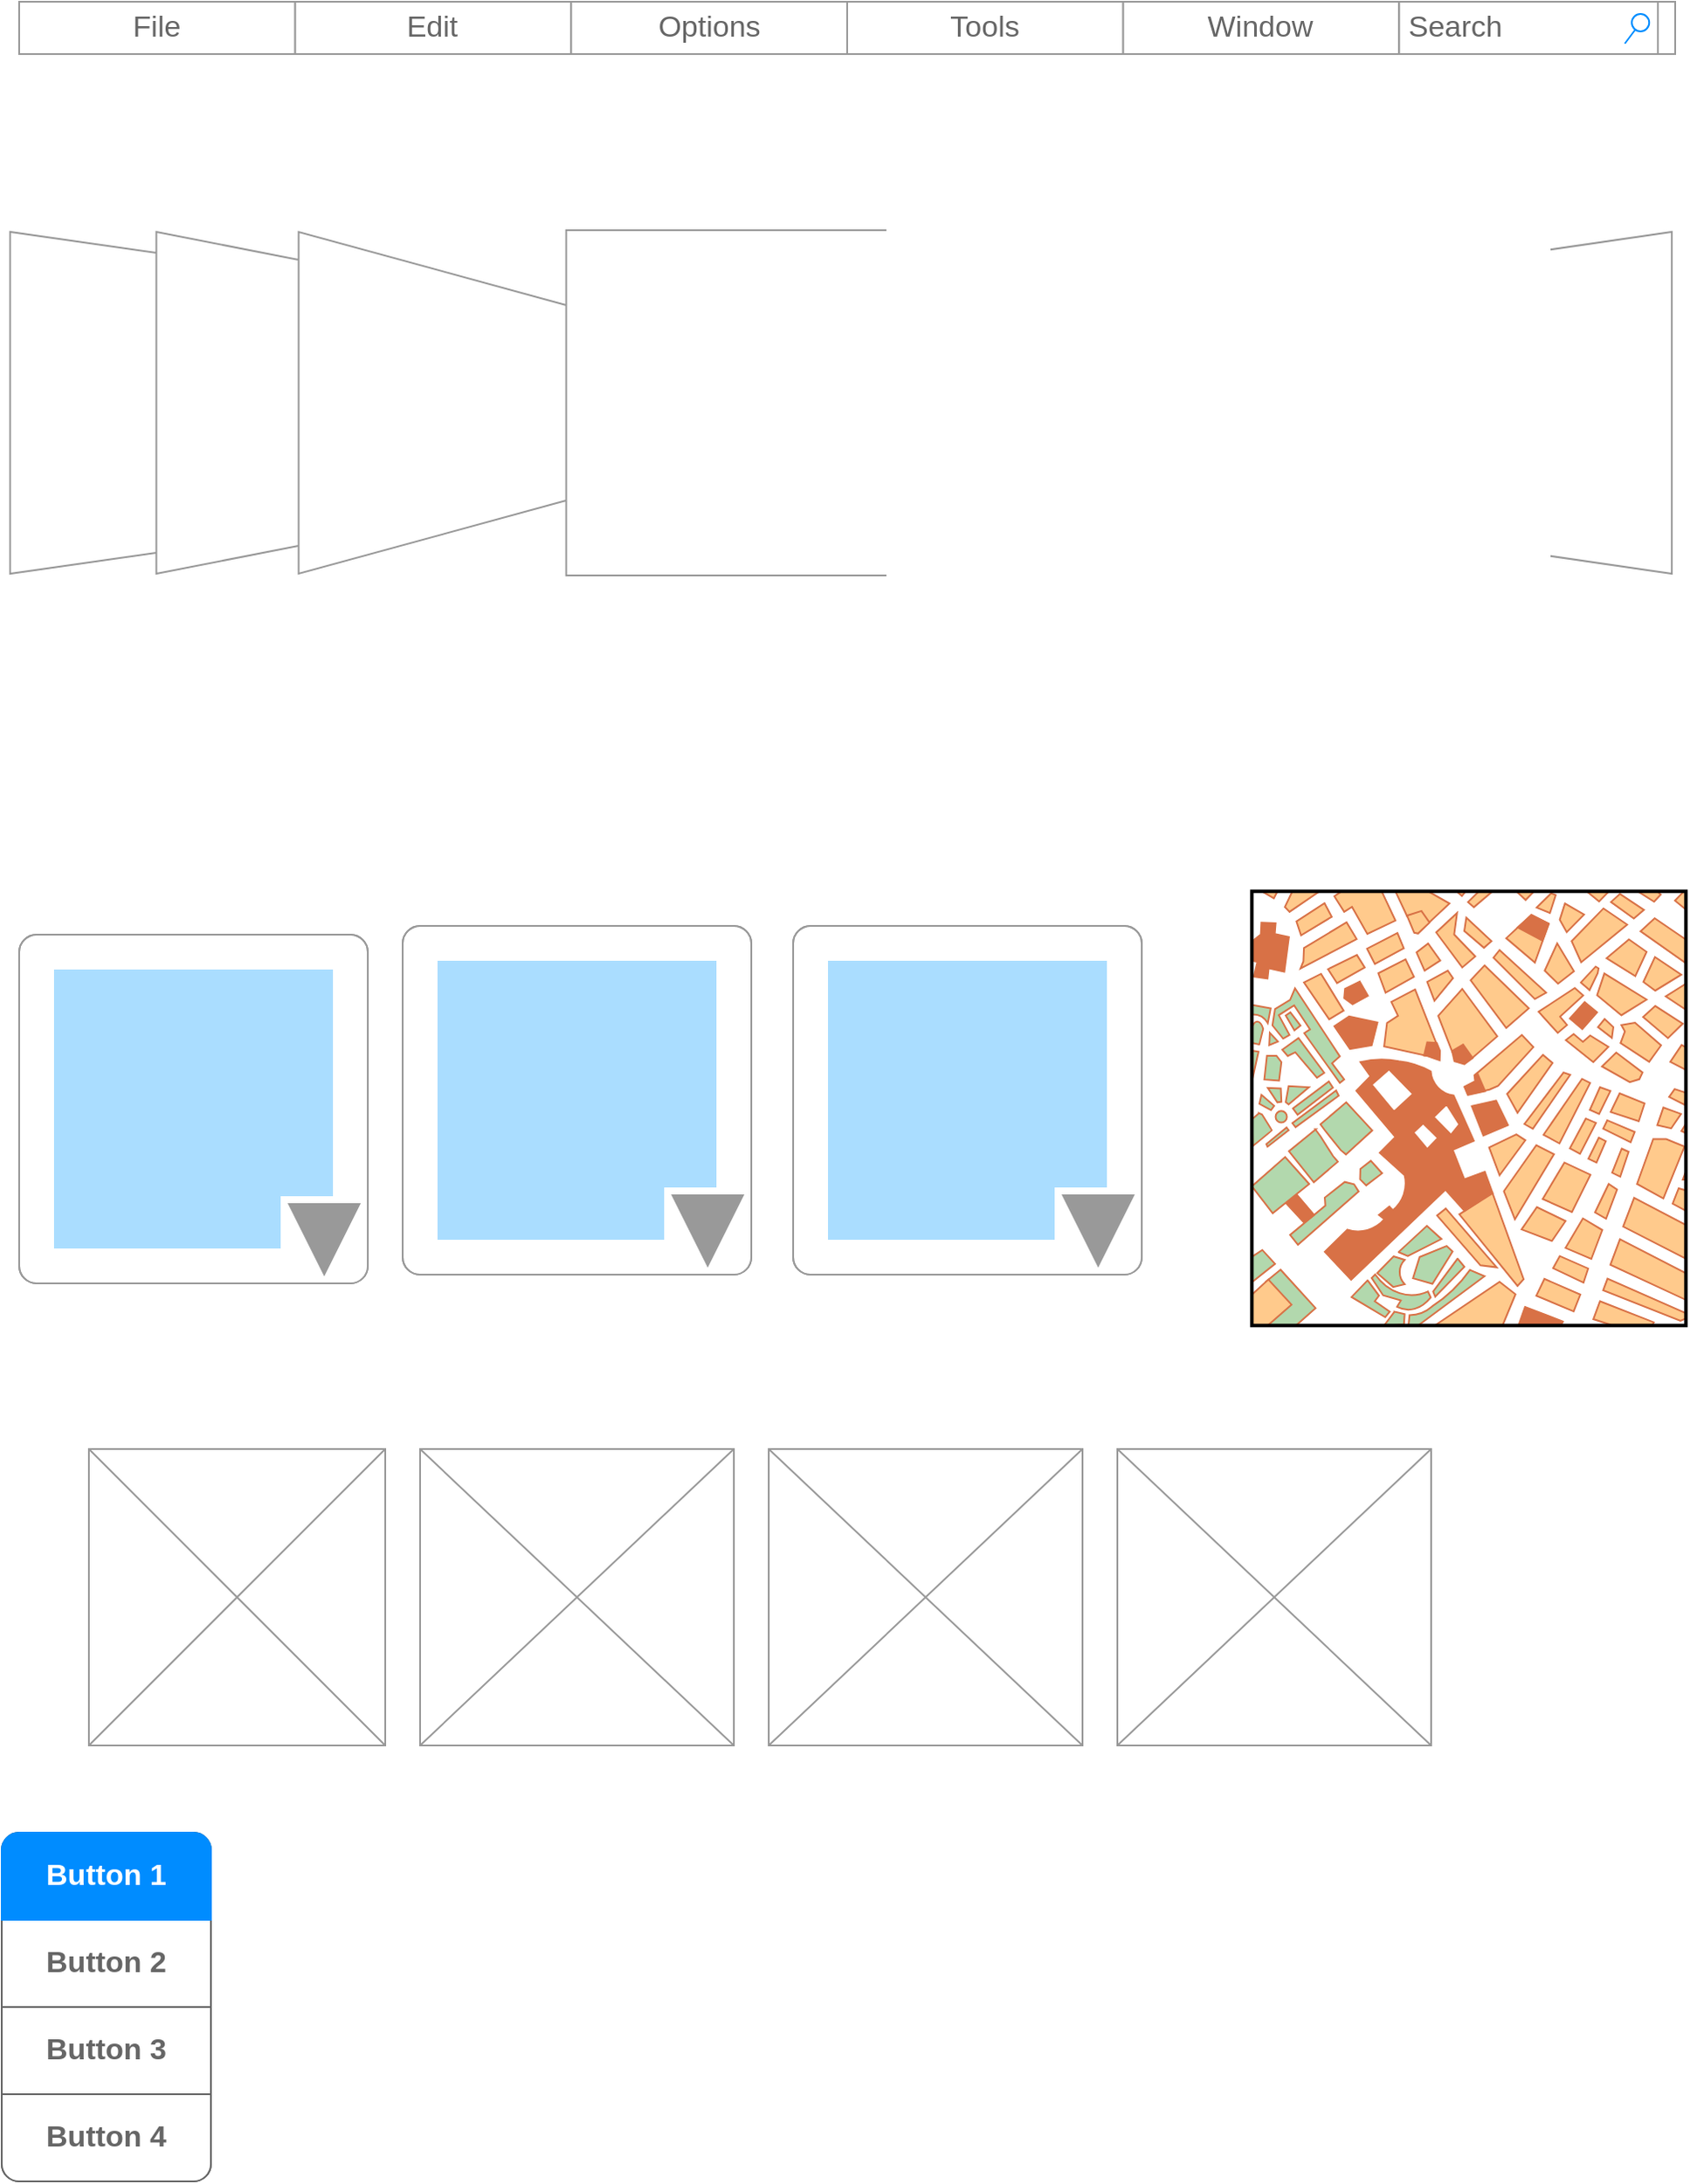 <mxfile version="22.0.4" type="github">
  <diagram name="Página-1" id="HCnr4QrBr8pXMR9z24At">
    <mxGraphModel dx="1877" dy="566" grid="1" gridSize="10" guides="1" tooltips="1" connect="1" arrows="1" fold="1" page="1" pageScale="1" pageWidth="827" pageHeight="1169" math="0" shadow="0">
      <root>
        <mxCell id="0" />
        <mxCell id="1" parent="0" />
        <mxCell id="MMqQCjmZoYIwQeJdLbtn-1" value="" style="verticalLabelPosition=bottom;shadow=0;dashed=0;align=center;html=1;verticalAlign=top;strokeWidth=1;shape=mxgraph.mockup.misc.map;" vertex="1" parent="1">
          <mxGeometry x="577" y="510" width="250" height="250" as="geometry" />
        </mxCell>
        <mxCell id="MMqQCjmZoYIwQeJdLbtn-4" value="" style="strokeWidth=1;shadow=0;dashed=0;align=center;html=1;shape=mxgraph.mockup.forms.rrect;rSize=0;strokeColor=#999999;" vertex="1" parent="1">
          <mxGeometry x="-130" width="950" height="30" as="geometry" />
        </mxCell>
        <mxCell id="MMqQCjmZoYIwQeJdLbtn-5" value="File" style="strokeColor=inherit;fillColor=inherit;gradientColor=inherit;strokeWidth=1;shadow=0;dashed=0;align=center;html=1;shape=mxgraph.mockup.forms.rrect;rSize=0;fontSize=17;fontColor=#666666;whiteSpace=wrap;" vertex="1" parent="MMqQCjmZoYIwQeJdLbtn-4">
          <mxGeometry width="158.333" height="30" as="geometry" />
        </mxCell>
        <mxCell id="MMqQCjmZoYIwQeJdLbtn-6" value="Edit" style="strokeColor=inherit;fillColor=inherit;gradientColor=inherit;strokeWidth=1;shadow=0;dashed=0;align=center;html=1;shape=mxgraph.mockup.forms.rrect;rSize=0;fontSize=17;fontColor=#666666;whiteSpace=wrap;" vertex="1" parent="MMqQCjmZoYIwQeJdLbtn-4">
          <mxGeometry x="158.333" width="158.333" height="30" as="geometry" />
        </mxCell>
        <mxCell id="MMqQCjmZoYIwQeJdLbtn-8" value="Tools" style="strokeColor=inherit;fillColor=inherit;gradientColor=inherit;strokeWidth=1;shadow=0;dashed=0;align=center;html=1;shape=mxgraph.mockup.forms.rrect;rSize=0;fontSize=17;fontColor=#666666;whiteSpace=wrap;" vertex="1" parent="MMqQCjmZoYIwQeJdLbtn-4">
          <mxGeometry x="475" width="158.333" height="30" as="geometry" />
        </mxCell>
        <mxCell id="MMqQCjmZoYIwQeJdLbtn-9" value="Window" style="strokeColor=inherit;fillColor=inherit;gradientColor=inherit;strokeWidth=1;shadow=0;dashed=0;align=center;html=1;shape=mxgraph.mockup.forms.rrect;rSize=0;fontSize=17;fontColor=#666666;whiteSpace=wrap;" vertex="1" parent="MMqQCjmZoYIwQeJdLbtn-4">
          <mxGeometry x="633.333" width="158.333" height="30" as="geometry" />
        </mxCell>
        <mxCell id="MMqQCjmZoYIwQeJdLbtn-10" value="Help" style="strokeColor=inherit;fillColor=inherit;gradientColor=inherit;strokeWidth=1;shadow=0;dashed=0;align=center;html=1;shape=mxgraph.mockup.forms.rrect;rSize=0;fontSize=17;fontColor=#666666;whiteSpace=wrap;" vertex="1" parent="MMqQCjmZoYIwQeJdLbtn-4">
          <mxGeometry x="791.667" width="158.333" height="30" as="geometry" />
        </mxCell>
        <mxCell id="MMqQCjmZoYIwQeJdLbtn-7" value="Options" style="strokeColor=inherit;fillColor=inherit;gradientColor=inherit;strokeWidth=1;shadow=0;dashed=0;align=center;html=1;shape=mxgraph.mockup.forms.rrect;rSize=0;fontSize=17;fontColor=#666666;whiteSpace=wrap;" vertex="1" parent="MMqQCjmZoYIwQeJdLbtn-4">
          <mxGeometry x="316.667" width="158.333" height="30" as="geometry" />
        </mxCell>
        <mxCell id="MMqQCjmZoYIwQeJdLbtn-11" value="Search" style="strokeWidth=1;shadow=0;dashed=0;align=center;html=1;shape=mxgraph.mockup.forms.searchBox;strokeColor=#999999;mainText=;strokeColor2=#008cff;fontColor=#666666;fontSize=17;align=left;spacingLeft=3;whiteSpace=wrap;" vertex="1" parent="MMqQCjmZoYIwQeJdLbtn-4">
          <mxGeometry x="791.667" width="148.438" height="30" as="geometry" />
        </mxCell>
        <mxCell id="MMqQCjmZoYIwQeJdLbtn-12" value="" style="verticalLabelPosition=bottom;shadow=0;dashed=0;align=center;html=1;verticalAlign=top;strokeWidth=1;shape=mxgraph.mockup.navigation.coverFlow;strokeColor=#999999;" vertex="1" parent="1">
          <mxGeometry x="-140" y="130" width="960" height="200" as="geometry" />
        </mxCell>
        <mxCell id="MMqQCjmZoYIwQeJdLbtn-13" value="" style="verticalLabelPosition=bottom;shadow=0;dashed=0;align=center;html=1;verticalAlign=top;strokeWidth=1;shape=mxgraph.mockup.graphics.simpleIcon;strokeColor=#999999;" vertex="1" parent="1">
          <mxGeometry x="100" y="830" width="180" height="170" as="geometry" />
        </mxCell>
        <mxCell id="MMqQCjmZoYIwQeJdLbtn-14" value="" style="verticalLabelPosition=bottom;shadow=0;dashed=0;align=center;html=1;verticalAlign=top;strokeWidth=1;shape=mxgraph.mockup.graphics.simpleIcon;strokeColor=#999999;" vertex="1" parent="1">
          <mxGeometry x="-90" y="830" width="170" height="170" as="geometry" />
        </mxCell>
        <mxCell id="MMqQCjmZoYIwQeJdLbtn-16" value="" style="verticalLabelPosition=bottom;shadow=0;dashed=0;align=center;html=1;verticalAlign=top;strokeWidth=1;shape=mxgraph.mockup.graphics.simpleIcon;strokeColor=#999999;" vertex="1" parent="1">
          <mxGeometry x="300" y="830" width="180" height="170" as="geometry" />
        </mxCell>
        <mxCell id="MMqQCjmZoYIwQeJdLbtn-17" value="" style="verticalLabelPosition=bottom;shadow=0;dashed=0;align=center;html=1;verticalAlign=top;strokeWidth=1;shape=mxgraph.mockup.graphics.simpleIcon;strokeColor=#999999;" vertex="1" parent="1">
          <mxGeometry x="500" y="830" width="180" height="170" as="geometry" />
        </mxCell>
        <mxCell id="MMqQCjmZoYIwQeJdLbtn-19" value="" style="strokeWidth=1;shadow=0;dashed=0;align=center;html=1;shape=mxgraph.mockup.rrect;rSize=10;strokeColor=#666666;" vertex="1" parent="1">
          <mxGeometry x="-140" y="1050" width="120" height="200" as="geometry" />
        </mxCell>
        <mxCell id="MMqQCjmZoYIwQeJdLbtn-20" value="Button 2" style="strokeColor=inherit;fillColor=inherit;gradientColor=inherit;strokeWidth=1;shadow=0;dashed=0;align=center;html=1;shape=mxgraph.mockup.rrect;rSize=0;fontSize=17;fontColor=#666666;fontStyle=1;resizeWidth=1;whiteSpace=wrap;" vertex="1" parent="MMqQCjmZoYIwQeJdLbtn-19">
          <mxGeometry width="120" height="50" relative="1" as="geometry">
            <mxPoint y="50" as="offset" />
          </mxGeometry>
        </mxCell>
        <mxCell id="MMqQCjmZoYIwQeJdLbtn-21" value="Button 3" style="strokeColor=inherit;fillColor=inherit;gradientColor=inherit;strokeWidth=1;shadow=0;dashed=0;align=center;html=1;shape=mxgraph.mockup.rrect;rSize=0;fontSize=17;fontColor=#666666;fontStyle=1;resizeWidth=1;whiteSpace=wrap;" vertex="1" parent="MMqQCjmZoYIwQeJdLbtn-19">
          <mxGeometry width="120" height="50" relative="1" as="geometry">
            <mxPoint y="100" as="offset" />
          </mxGeometry>
        </mxCell>
        <mxCell id="MMqQCjmZoYIwQeJdLbtn-22" value="Button 4" style="strokeColor=inherit;fillColor=inherit;gradientColor=inherit;strokeWidth=1;shadow=0;dashed=0;align=center;html=1;shape=mxgraph.mockup.bottomButton;rSize=10;fontSize=17;fontColor=#666666;fontStyle=1;resizeWidth=1;whiteSpace=wrap;" vertex="1" parent="MMqQCjmZoYIwQeJdLbtn-19">
          <mxGeometry y="1" width="120" height="50" relative="1" as="geometry">
            <mxPoint y="-50" as="offset" />
          </mxGeometry>
        </mxCell>
        <mxCell id="MMqQCjmZoYIwQeJdLbtn-23" value="Button 1" style="strokeWidth=1;shadow=0;dashed=0;align=center;html=1;shape=mxgraph.mockup.topButton;rSize=10;fontSize=17;fontColor=#ffffff;fontStyle=1;fillColor=#008cff;strokeColor=#008cff;resizeWidth=1;whiteSpace=wrap;" vertex="1" parent="MMqQCjmZoYIwQeJdLbtn-19">
          <mxGeometry width="120" height="50" relative="1" as="geometry" />
        </mxCell>
        <mxCell id="MMqQCjmZoYIwQeJdLbtn-24" value="" style="verticalLabelPosition=bottom;shadow=0;dashed=0;align=center;html=1;verticalAlign=top;strokeWidth=1;shape=mxgraph.mockup.forms.colorPicker;chosenColor=#aaddff;" vertex="1" parent="1">
          <mxGeometry x="-130" y="535" width="200" height="200" as="geometry" />
        </mxCell>
        <mxCell id="MMqQCjmZoYIwQeJdLbtn-25" value="" style="verticalLabelPosition=bottom;shadow=0;dashed=0;align=center;html=1;verticalAlign=top;strokeWidth=1;shape=mxgraph.mockup.forms.colorPicker;chosenColor=#aaddff;" vertex="1" parent="1">
          <mxGeometry x="90" y="530" width="200" height="200" as="geometry" />
        </mxCell>
        <mxCell id="MMqQCjmZoYIwQeJdLbtn-26" value="" style="verticalLabelPosition=bottom;shadow=0;dashed=0;align=center;html=1;verticalAlign=top;strokeWidth=1;shape=mxgraph.mockup.forms.colorPicker;chosenColor=#aaddff;" vertex="1" parent="1">
          <mxGeometry x="314" y="530" width="200" height="200" as="geometry" />
        </mxCell>
      </root>
    </mxGraphModel>
  </diagram>
</mxfile>
